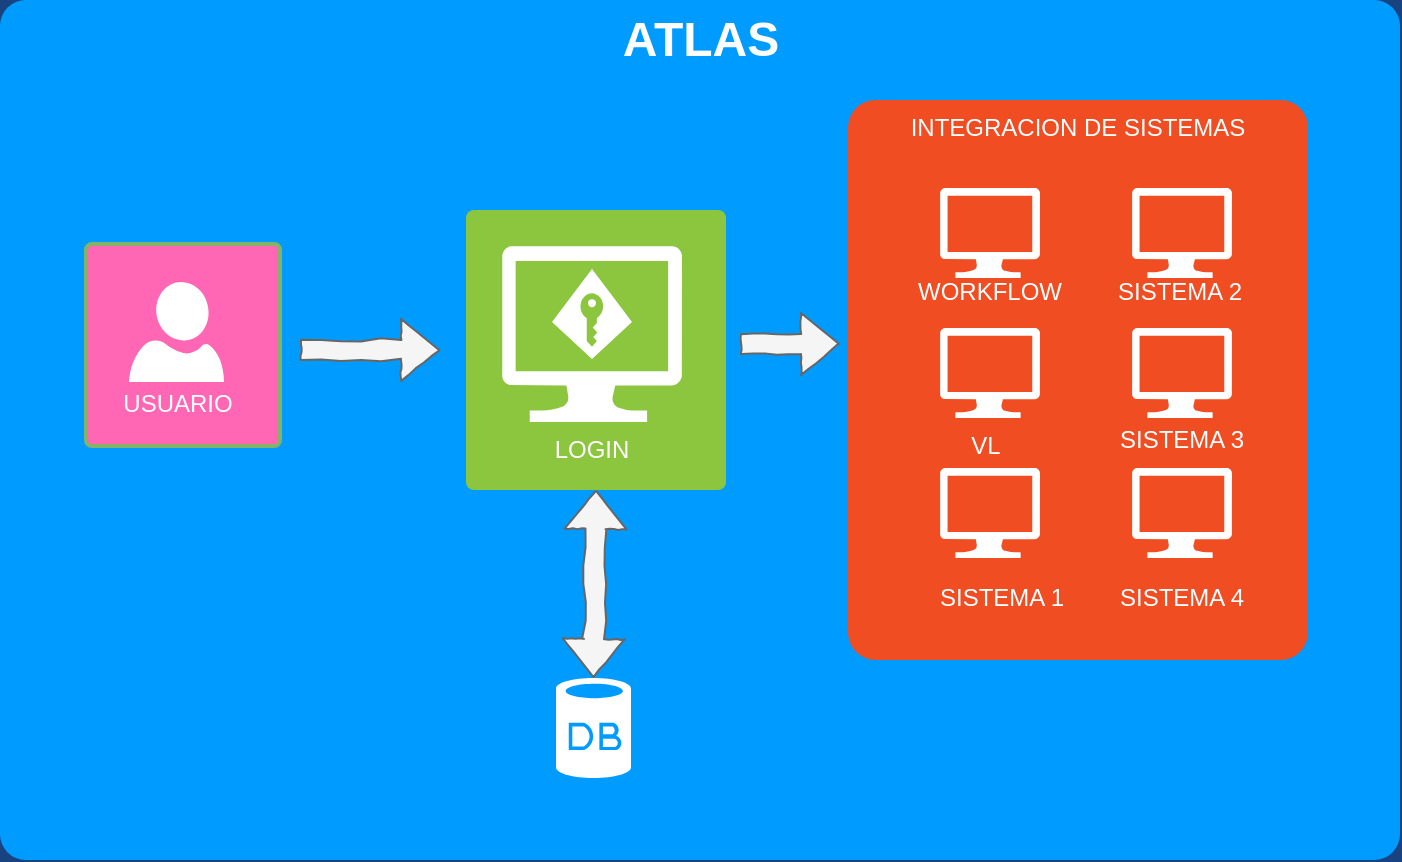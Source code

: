 <mxfile version="10.6.3" type="github"><diagram name="Page-1" id="7a6c530e-6e37-e111-ec74-82921da8cc10"><mxGraphModel dx="1394" dy="747" grid="1" gridSize="10" guides="1" tooltips="1" connect="1" arrows="1" fold="1" page="1" pageScale="1.5" pageWidth="1169" pageHeight="826" background="#184380" math="0" shadow="0"><root><mxCell id="0" style=";html=1;"/><mxCell id="1" style=";html=1;" parent="0"/><mxCell id="23046e2b9bb16c14-116" value="" style="whiteSpace=wrap;html=1;rounded=1;shadow=0;strokeColor=none;strokeWidth=2;fillColor=#009BFF;fontSize=20;fontColor=#FFFFFF;align=center;arcSize=3;verticalAlign=top;spacingTop=4;" parent="1" vertex="1"><mxGeometry x="650" y="270" width="700" height="430" as="geometry"/></mxCell><mxCell id="23046e2b9bb16c14-27" value="" style="rounded=1;whiteSpace=wrap;html=1;shadow=0;strokeWidth=2;fillColor=#8BC63E;fontSize=12;fontColor=#000000;align=center;strokeColor=none;arcSize=3;" parent="1" vertex="1"><mxGeometry x="883" y="375" width="130" height="140" as="geometry"/></mxCell><mxCell id="23046e2b9bb16c14-28" value="INTEGRACION DE SISTEMAS" style="rounded=1;whiteSpace=wrap;html=1;shadow=0;strokeWidth=2;fillColor=#F04D22;fontSize=12;fontColor=#FFFFFF;align=center;strokeColor=none;arcSize=6;verticalAlign=top;" parent="1" vertex="1"><mxGeometry x="1074" y="320" width="230" height="280" as="geometry"/></mxCell><mxCell id="24964f25f45c63f1-1" value="" style="verticalLabelPosition=bottom;html=1;verticalAlign=top;strokeColor=none;fillColor=#FFFFFF;shape=mxgraph.azure.computer;rounded=0;shadow=0;fontSize=12;fontColor=#000000;align=center;" parent="1" vertex="1"><mxGeometry x="1120" y="364" width="50" height="45" as="geometry"/></mxCell><mxCell id="24964f25f45c63f1-2" value="" style="verticalLabelPosition=bottom;html=1;verticalAlign=top;strokeColor=none;fillColor=#FFFFFF;shape=mxgraph.azure.computer;rounded=0;shadow=0;fontSize=12;fontColor=#000000;align=center;" parent="1" vertex="1"><mxGeometry x="1120" y="434" width="50" height="45" as="geometry"/></mxCell><mxCell id="24964f25f45c63f1-3" value="" style="verticalLabelPosition=bottom;html=1;verticalAlign=top;strokeColor=none;fillColor=#FFFFFF;shape=mxgraph.azure.computer;rounded=0;shadow=0;fontSize=12;fontColor=#000000;align=center;" parent="1" vertex="1"><mxGeometry x="1120" y="504" width="50" height="45" as="geometry"/></mxCell><mxCell id="23046e2b9bb16c14-51" value="" style="verticalLabelPosition=bottom;html=1;verticalAlign=top;strokeColor=none;fillColor=#FFFFFF;shape=mxgraph.azure.computer;rounded=0;shadow=0;fontSize=12;fontColor=#000000;align=center;" parent="1" vertex="1"><mxGeometry x="1216" y="364" width="50" height="45" as="geometry"/></mxCell><mxCell id="23046e2b9bb16c14-52" value="" style="verticalLabelPosition=bottom;html=1;verticalAlign=top;strokeColor=none;fillColor=#FFFFFF;shape=mxgraph.azure.computer;rounded=0;shadow=0;fontSize=12;fontColor=#000000;align=center;" parent="1" vertex="1"><mxGeometry x="1216" y="434" width="50" height="45" as="geometry"/></mxCell><mxCell id="23046e2b9bb16c14-53" value="" style="verticalLabelPosition=bottom;html=1;verticalAlign=top;strokeColor=none;fillColor=#FFFFFF;shape=mxgraph.azure.computer;rounded=0;shadow=0;fontSize=12;fontColor=#000000;align=center;" parent="1" vertex="1"><mxGeometry x="1216" y="504" width="50" height="45" as="geometry"/></mxCell><mxCell id="23046e2b9bb16c14-113" value="ATLAS&lt;br&gt;" style="text;strokeColor=none;fillColor=none;html=1;fontSize=24;fontStyle=1;verticalAlign=middle;align=center;rounded=0;shadow=0;fontColor=#FFFFFF;" parent="1" vertex="1"><mxGeometry x="660" y="270" width="680" height="40" as="geometry"/></mxCell><mxCell id="jSoAj_FiXkTWep6ywI6O-2" value="" style="verticalLabelPosition=bottom;html=1;verticalAlign=top;strokeColor=none;fillColor=#FFFFFF;shape=mxgraph.azure.computer;rounded=0;shadow=0;fontSize=12;fontColor=#000000;align=center;" vertex="1" parent="1"><mxGeometry x="901" y="393" width="90" height="88" as="geometry"/></mxCell><mxCell id="jSoAj_FiXkTWep6ywI6O-6" value="&lt;font color=&quot;#ffffff&quot;&gt;LOGIN&lt;br&gt;&lt;/font&gt;" style="text;html=1;strokeColor=none;fillColor=none;align=center;verticalAlign=middle;whiteSpace=wrap;rounded=0;" vertex="1" parent="1"><mxGeometry x="914" y="483" width="64" height="23" as="geometry"/></mxCell><mxCell id="jSoAj_FiXkTWep6ywI6O-7" value="&lt;font color=&quot;#ffffff&quot;&gt;WORKFLOW&lt;br&gt;&lt;/font&gt;" style="text;html=1;strokeColor=none;fillColor=none;align=center;verticalAlign=middle;whiteSpace=wrap;rounded=0;" vertex="1" parent="1"><mxGeometry x="1113" y="404" width="64" height="23" as="geometry"/></mxCell><mxCell id="jSoAj_FiXkTWep6ywI6O-8" value="&lt;font color=&quot;#ffffff&quot;&gt;VL&lt;br&gt;&lt;/font&gt;" style="text;html=1;strokeColor=none;fillColor=none;align=center;verticalAlign=middle;whiteSpace=wrap;rounded=0;" vertex="1" parent="1"><mxGeometry x="1111" y="481" width="64" height="23" as="geometry"/></mxCell><mxCell id="jSoAj_FiXkTWep6ywI6O-9" value="&lt;font color=&quot;#ffffff&quot;&gt;SISTEMA 1&lt;br&gt;&lt;/font&gt;" style="text;html=1;strokeColor=none;fillColor=none;align=center;verticalAlign=middle;whiteSpace=wrap;rounded=0;" vertex="1" parent="1"><mxGeometry x="1112" y="557" width="78" height="23" as="geometry"/></mxCell><mxCell id="jSoAj_FiXkTWep6ywI6O-10" value="&lt;font color=&quot;#ffffff&quot;&gt;SISTEMA 2&lt;br&gt;&lt;/font&gt;" style="text;html=1;strokeColor=none;fillColor=none;align=center;verticalAlign=middle;whiteSpace=wrap;rounded=0;" vertex="1" parent="1"><mxGeometry x="1201" y="404" width="78" height="23" as="geometry"/></mxCell><mxCell id="jSoAj_FiXkTWep6ywI6O-11" value="&lt;font color=&quot;#ffffff&quot;&gt;SISTEMA 3&lt;br&gt;&lt;/font&gt;" style="text;html=1;strokeColor=none;fillColor=none;align=center;verticalAlign=middle;whiteSpace=wrap;rounded=0;" vertex="1" parent="1"><mxGeometry x="1202" y="478.5" width="78" height="23" as="geometry"/></mxCell><mxCell id="jSoAj_FiXkTWep6ywI6O-12" value="&lt;font color=&quot;#ffffff&quot;&gt;SISTEMA 4&lt;br&gt;&lt;/font&gt;" style="text;html=1;strokeColor=none;fillColor=none;align=center;verticalAlign=middle;whiteSpace=wrap;rounded=0;" vertex="1" parent="1"><mxGeometry x="1202" y="557" width="78" height="23" as="geometry"/></mxCell><mxCell id="jSoAj_FiXkTWep6ywI6O-16" value="" style="shape=flexArrow;endArrow=classic;html=1;strokeColor=#666666;shadow=0;comic=1;fillColor=#f5f5f5;" edge="1" parent="1"><mxGeometry width="50" height="50" relative="1" as="geometry"><mxPoint x="1020" y="442" as="sourcePoint"/><mxPoint x="1070" y="442" as="targetPoint"/></mxGeometry></mxCell><mxCell id="jSoAj_FiXkTWep6ywI6O-17" value="" style="verticalLabelPosition=bottom;html=1;verticalAlign=top;align=center;strokeColor=none;fillColor=#FFFFFF;shape=mxgraph.azure.access_control;" vertex="1" parent="1"><mxGeometry x="926" y="404.5" width="40" height="45" as="geometry"/></mxCell><mxCell id="jSoAj_FiXkTWep6ywI6O-19" value="" style="shape=flexArrow;endArrow=classic;startArrow=classic;html=1;shadow=0;comic=1;fillColor=#f5f5f5;strokeColor=#666666;entryX=0.5;entryY=1;entryDx=0;entryDy=0;exitX=0.5;exitY=0;exitDx=0;exitDy=0;exitPerimeter=0;" edge="1" parent="1" source="jSoAj_FiXkTWep6ywI6O-20" target="23046e2b9bb16c14-27"><mxGeometry width="50" height="50" relative="1" as="geometry"><mxPoint x="914" y="589.5" as="sourcePoint"/><mxPoint x="930" y="540" as="targetPoint"/></mxGeometry></mxCell><mxCell id="jSoAj_FiXkTWep6ywI6O-20" value="" style="verticalLabelPosition=bottom;html=1;verticalAlign=top;align=center;strokeColor=none;fillColor=#FFFFFF;shape=mxgraph.azure.database;" vertex="1" parent="1"><mxGeometry x="928" y="609" width="37.5" height="50" as="geometry"/></mxCell><mxCell id="jSoAj_FiXkTWep6ywI6O-21" value="" style="rounded=1;whiteSpace=wrap;html=1;shadow=0;strokeWidth=2;fillColor=#FF66B3;fontSize=12;align=center;strokeColor=#82b366;arcSize=3;" vertex="1" parent="1"><mxGeometry x="693" y="392" width="97" height="101" as="geometry"/></mxCell><mxCell id="jSoAj_FiXkTWep6ywI6O-4" value="" style="verticalLabelPosition=bottom;html=1;verticalAlign=top;align=center;strokeColor=none;fillColor=#FFFFFF;shape=mxgraph.azure.user;" vertex="1" parent="1"><mxGeometry x="714.5" y="411" width="47.5" height="50" as="geometry"/></mxCell><mxCell id="jSoAj_FiXkTWep6ywI6O-5" value="&lt;font color=&quot;#ffffff&quot;&gt;USUARIO&lt;br&gt;&lt;/font&gt;" style="text;html=1;strokeColor=none;fillColor=none;align=center;verticalAlign=middle;whiteSpace=wrap;rounded=0;" vertex="1" parent="1"><mxGeometry x="706.5" y="460" width="64" height="23" as="geometry"/></mxCell><mxCell id="jSoAj_FiXkTWep6ywI6O-15" value="" style="shape=flexArrow;endArrow=classic;html=1;strokeColor=#666666;shadow=0;comic=1;fillColor=#f5f5f5;" edge="1" parent="1"><mxGeometry width="50" height="50" relative="1" as="geometry"><mxPoint x="800" y="445" as="sourcePoint"/><mxPoint x="870" y="445" as="targetPoint"/></mxGeometry></mxCell></root></mxGraphModel></diagram></mxfile>